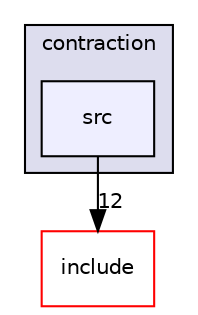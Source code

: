 digraph "/home/vicky/pgrouting/pgrouting/pgrouting/src/contraction/src" {
  compound=true
  node [ fontsize="10", fontname="Helvetica"];
  edge [ labelfontsize="10", labelfontname="Helvetica"];
  subgraph clusterdir_62afd65db23a7b9f0a3e266dd1f617f8 {
    graph [ bgcolor="#ddddee", pencolor="black", label="contraction" fontname="Helvetica", fontsize="10", URL="dir_62afd65db23a7b9f0a3e266dd1f617f8.html"]
  dir_1cdbf5d4419419d68ff74d045b4943c0 [shape=box, label="src", style="filled", fillcolor="#eeeeff", pencolor="black", URL="dir_1cdbf5d4419419d68ff74d045b4943c0.html"];
  }
  dir_d44c64559bbebec7f509842c48db8b23 [shape=box label="include" fillcolor="white" style="filled" color="red" URL="dir_d44c64559bbebec7f509842c48db8b23.html"];
  dir_1cdbf5d4419419d68ff74d045b4943c0->dir_d44c64559bbebec7f509842c48db8b23 [headlabel="12", labeldistance=1.5 headhref="dir_000049_000000.html"];
}
